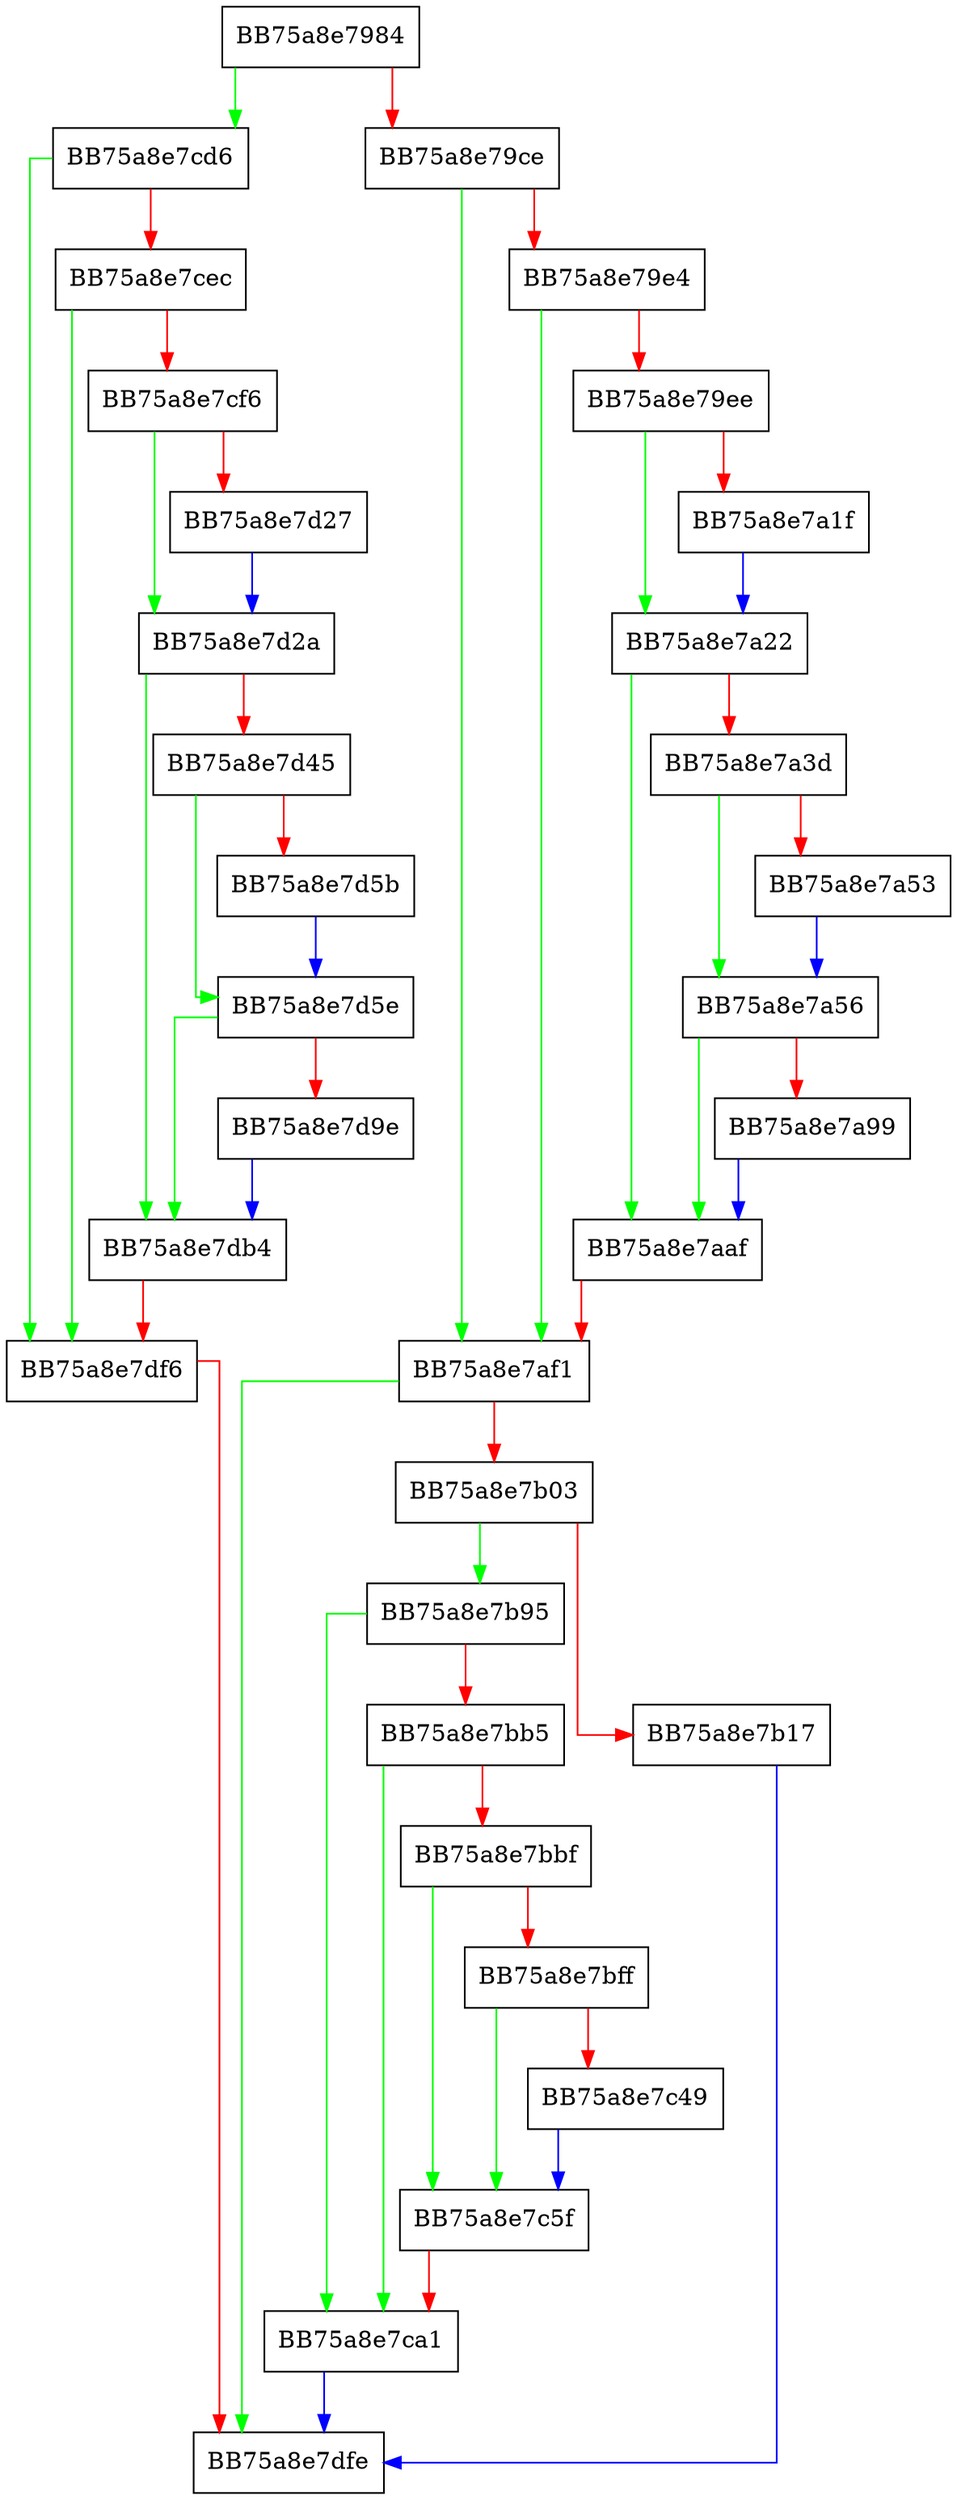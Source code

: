 digraph _fallback_to_cpu_on_api_fail {
  node [shape="box"];
  graph [splines=ortho];
  BB75a8e7984 -> BB75a8e7cd6 [color="green"];
  BB75a8e7984 -> BB75a8e79ce [color="red"];
  BB75a8e79ce -> BB75a8e7af1 [color="green"];
  BB75a8e79ce -> BB75a8e79e4 [color="red"];
  BB75a8e79e4 -> BB75a8e7af1 [color="green"];
  BB75a8e79e4 -> BB75a8e79ee [color="red"];
  BB75a8e79ee -> BB75a8e7a22 [color="green"];
  BB75a8e79ee -> BB75a8e7a1f [color="red"];
  BB75a8e7a1f -> BB75a8e7a22 [color="blue"];
  BB75a8e7a22 -> BB75a8e7aaf [color="green"];
  BB75a8e7a22 -> BB75a8e7a3d [color="red"];
  BB75a8e7a3d -> BB75a8e7a56 [color="green"];
  BB75a8e7a3d -> BB75a8e7a53 [color="red"];
  BB75a8e7a53 -> BB75a8e7a56 [color="blue"];
  BB75a8e7a56 -> BB75a8e7aaf [color="green"];
  BB75a8e7a56 -> BB75a8e7a99 [color="red"];
  BB75a8e7a99 -> BB75a8e7aaf [color="blue"];
  BB75a8e7aaf -> BB75a8e7af1 [color="red"];
  BB75a8e7af1 -> BB75a8e7dfe [color="green"];
  BB75a8e7af1 -> BB75a8e7b03 [color="red"];
  BB75a8e7b03 -> BB75a8e7b95 [color="green"];
  BB75a8e7b03 -> BB75a8e7b17 [color="red"];
  BB75a8e7b17 -> BB75a8e7dfe [color="blue"];
  BB75a8e7b95 -> BB75a8e7ca1 [color="green"];
  BB75a8e7b95 -> BB75a8e7bb5 [color="red"];
  BB75a8e7bb5 -> BB75a8e7ca1 [color="green"];
  BB75a8e7bb5 -> BB75a8e7bbf [color="red"];
  BB75a8e7bbf -> BB75a8e7c5f [color="green"];
  BB75a8e7bbf -> BB75a8e7bff [color="red"];
  BB75a8e7bff -> BB75a8e7c5f [color="green"];
  BB75a8e7bff -> BB75a8e7c49 [color="red"];
  BB75a8e7c49 -> BB75a8e7c5f [color="blue"];
  BB75a8e7c5f -> BB75a8e7ca1 [color="red"];
  BB75a8e7ca1 -> BB75a8e7dfe [color="blue"];
  BB75a8e7cd6 -> BB75a8e7df6 [color="green"];
  BB75a8e7cd6 -> BB75a8e7cec [color="red"];
  BB75a8e7cec -> BB75a8e7df6 [color="green"];
  BB75a8e7cec -> BB75a8e7cf6 [color="red"];
  BB75a8e7cf6 -> BB75a8e7d2a [color="green"];
  BB75a8e7cf6 -> BB75a8e7d27 [color="red"];
  BB75a8e7d27 -> BB75a8e7d2a [color="blue"];
  BB75a8e7d2a -> BB75a8e7db4 [color="green"];
  BB75a8e7d2a -> BB75a8e7d45 [color="red"];
  BB75a8e7d45 -> BB75a8e7d5e [color="green"];
  BB75a8e7d45 -> BB75a8e7d5b [color="red"];
  BB75a8e7d5b -> BB75a8e7d5e [color="blue"];
  BB75a8e7d5e -> BB75a8e7db4 [color="green"];
  BB75a8e7d5e -> BB75a8e7d9e [color="red"];
  BB75a8e7d9e -> BB75a8e7db4 [color="blue"];
  BB75a8e7db4 -> BB75a8e7df6 [color="red"];
  BB75a8e7df6 -> BB75a8e7dfe [color="red"];
}